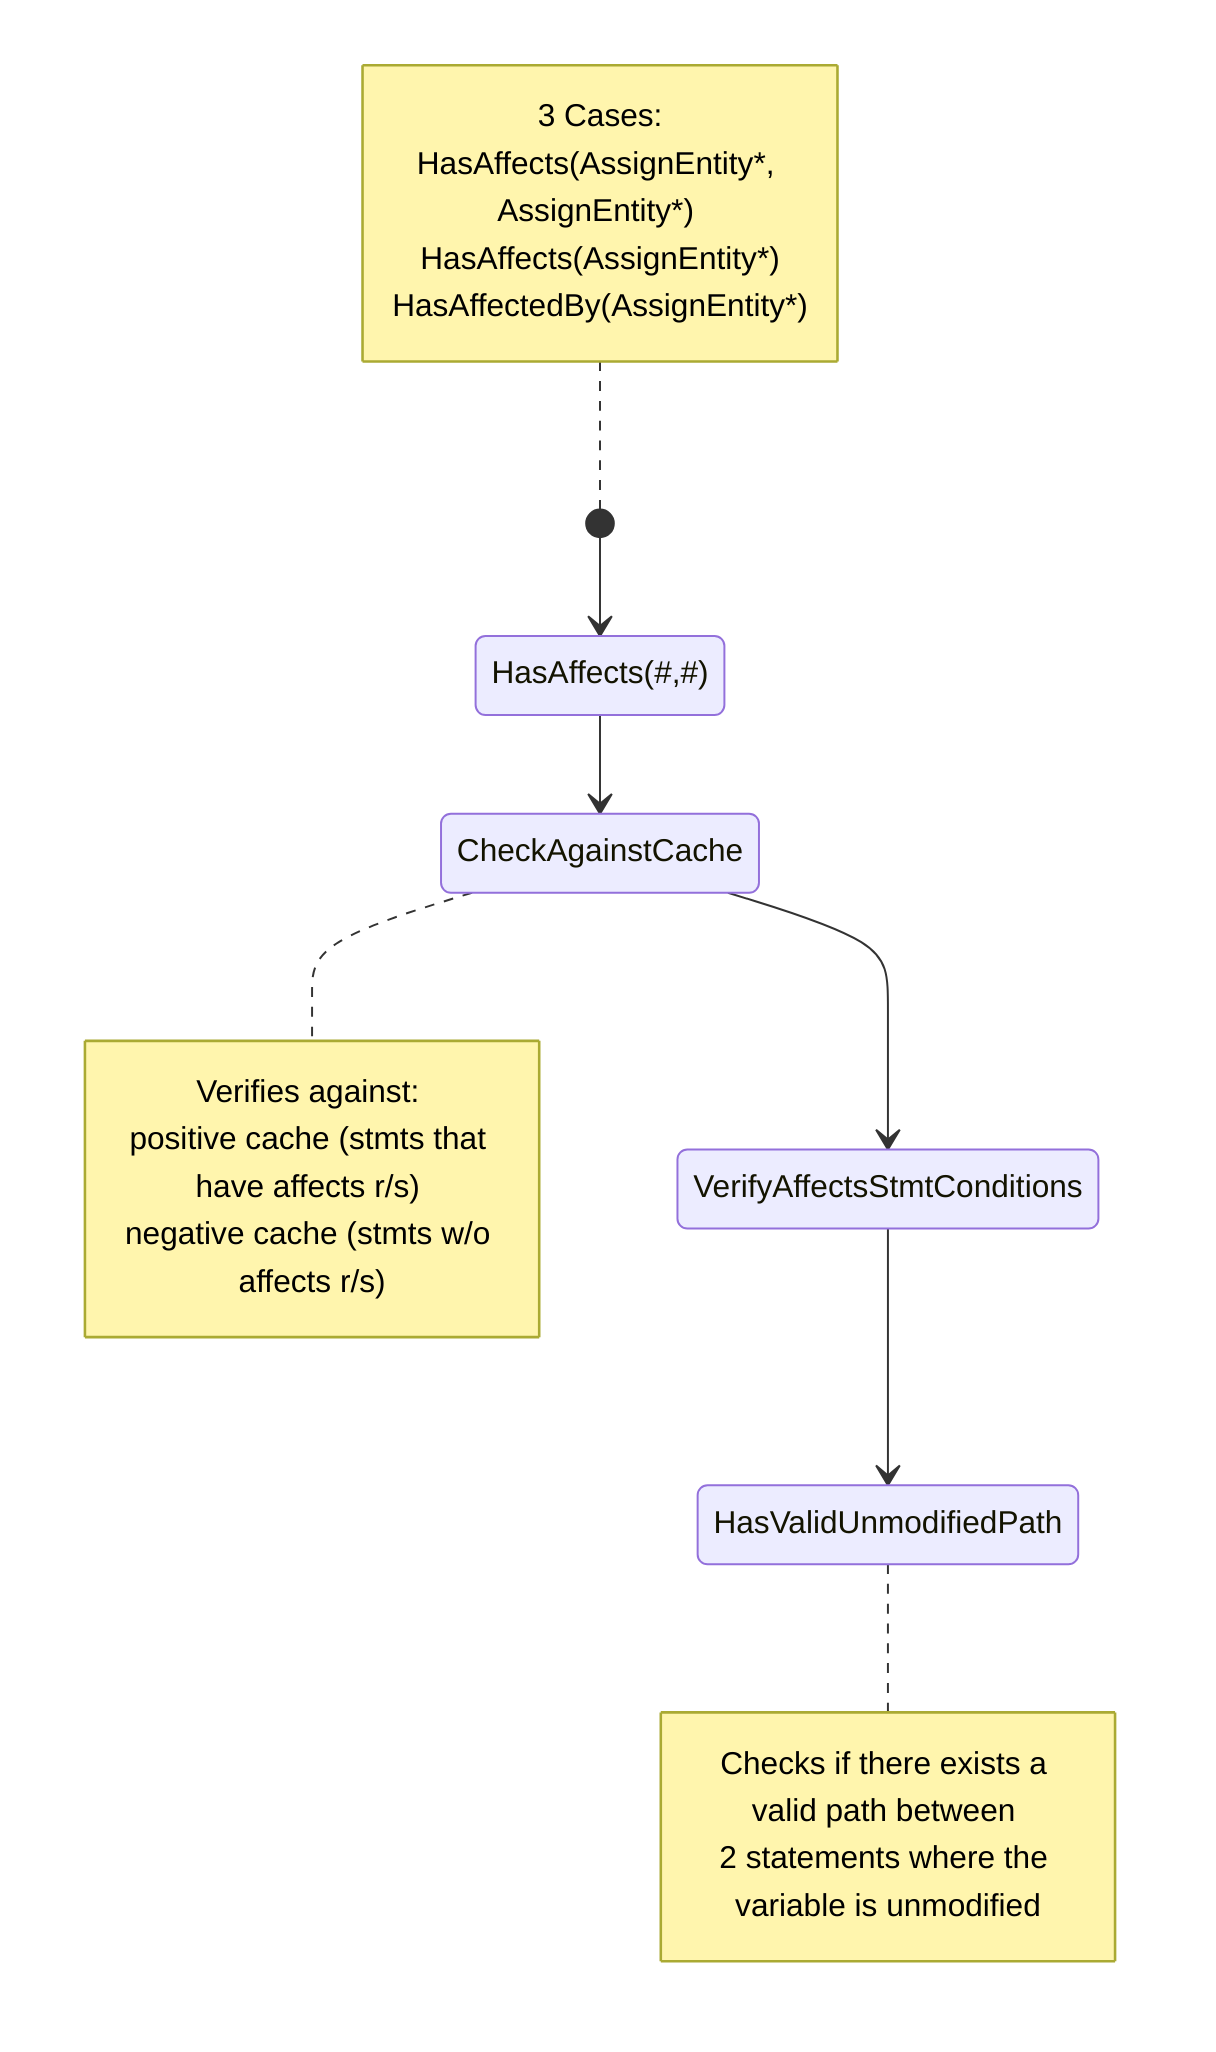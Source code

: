 stateDiagram-v2
    %% logic for conditional expression
    [*] --> HasAffects(#,#)
    note left of [*]
    3 Cases:
    HasAffects(AssignEntity*, AssignEntity*) 
    HasAffects(AssignEntity*)
    HasAffectedBy(AssignEntity*)
    end note
        
    HasAffects(#,#) --> CheckAgainstCache
    CheckAgainstCache --> VerifyAffectsStmtConditions
    note right of CheckAgainstCache
    Verifies against: 
    positive cache (stmts that have affects r/s) 
    negative cache (stmts w/o affects r/s)
    end note

    VerifyAffectsStmtConditions-->HasValidUnmodifiedPath

    note right of HasValidUnmodifiedPath
    Checks if there exists a valid path between 
    2 statements where the variable is unmodified 
    end note